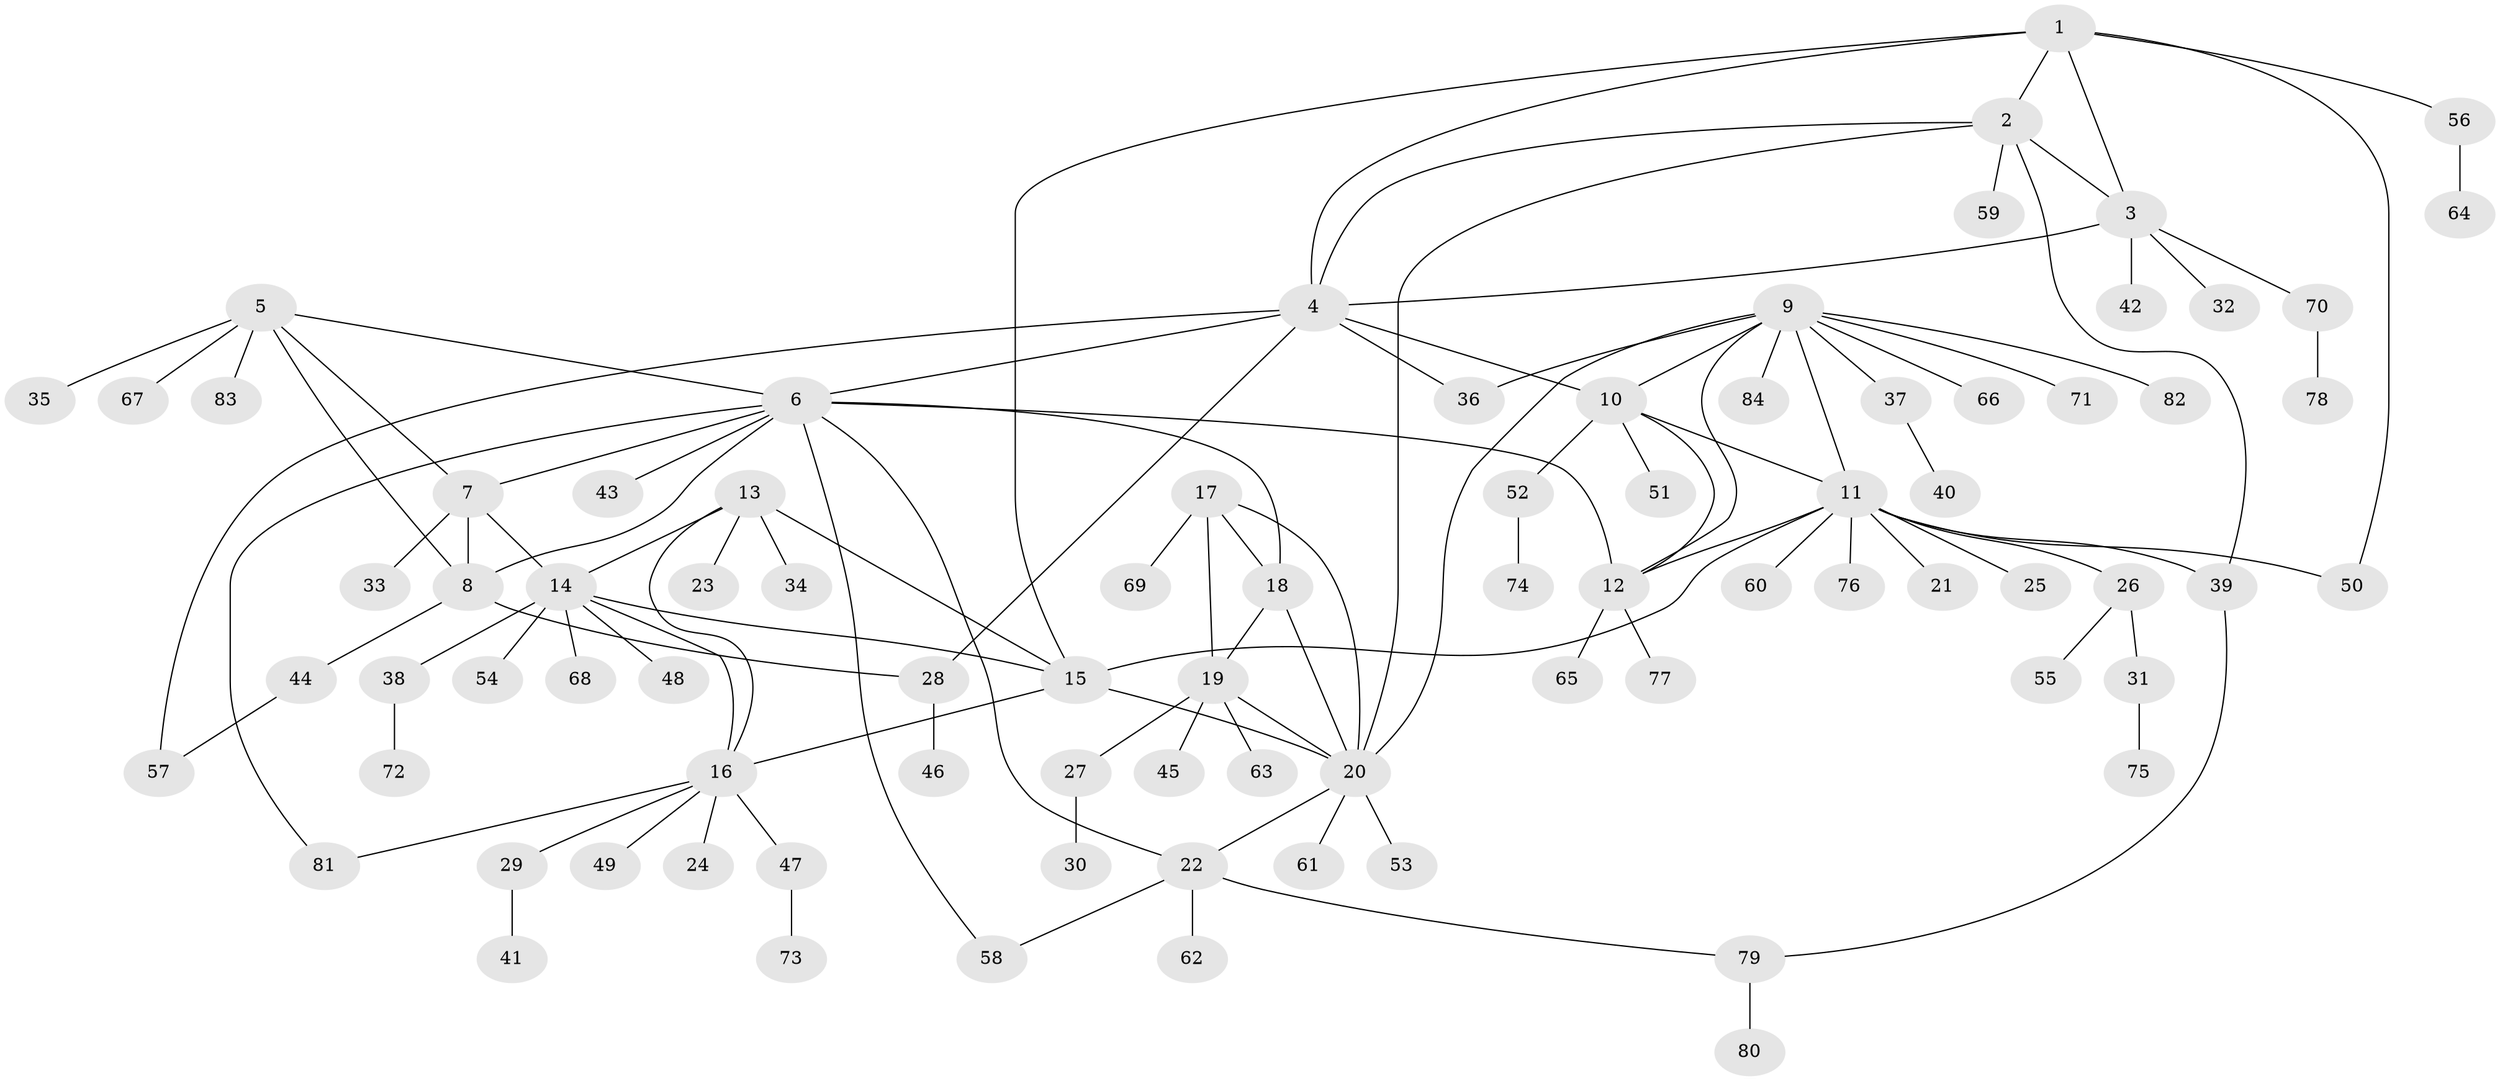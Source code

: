 // coarse degree distribution, {8: 0.03389830508474576, 5: 0.06779661016949153, 12: 0.05084745762711865, 4: 0.05084745762711865, 9: 0.01694915254237288, 3: 0.01694915254237288, 2: 0.13559322033898305, 6: 0.01694915254237288, 7: 0.01694915254237288, 1: 0.5932203389830508}
// Generated by graph-tools (version 1.1) at 2025/24/03/03/25 07:24:14]
// undirected, 84 vertices, 113 edges
graph export_dot {
graph [start="1"]
  node [color=gray90,style=filled];
  1;
  2;
  3;
  4;
  5;
  6;
  7;
  8;
  9;
  10;
  11;
  12;
  13;
  14;
  15;
  16;
  17;
  18;
  19;
  20;
  21;
  22;
  23;
  24;
  25;
  26;
  27;
  28;
  29;
  30;
  31;
  32;
  33;
  34;
  35;
  36;
  37;
  38;
  39;
  40;
  41;
  42;
  43;
  44;
  45;
  46;
  47;
  48;
  49;
  50;
  51;
  52;
  53;
  54;
  55;
  56;
  57;
  58;
  59;
  60;
  61;
  62;
  63;
  64;
  65;
  66;
  67;
  68;
  69;
  70;
  71;
  72;
  73;
  74;
  75;
  76;
  77;
  78;
  79;
  80;
  81;
  82;
  83;
  84;
  1 -- 2;
  1 -- 3;
  1 -- 4;
  1 -- 15;
  1 -- 50;
  1 -- 56;
  2 -- 3;
  2 -- 4;
  2 -- 20;
  2 -- 39;
  2 -- 59;
  3 -- 4;
  3 -- 32;
  3 -- 42;
  3 -- 70;
  4 -- 6;
  4 -- 10;
  4 -- 28;
  4 -- 36;
  4 -- 57;
  5 -- 6;
  5 -- 7;
  5 -- 8;
  5 -- 35;
  5 -- 67;
  5 -- 83;
  6 -- 7;
  6 -- 8;
  6 -- 12;
  6 -- 18;
  6 -- 22;
  6 -- 43;
  6 -- 58;
  6 -- 81;
  7 -- 8;
  7 -- 14;
  7 -- 33;
  8 -- 28;
  8 -- 44;
  9 -- 10;
  9 -- 11;
  9 -- 12;
  9 -- 20;
  9 -- 36;
  9 -- 37;
  9 -- 66;
  9 -- 71;
  9 -- 82;
  9 -- 84;
  10 -- 11;
  10 -- 12;
  10 -- 51;
  10 -- 52;
  11 -- 12;
  11 -- 15;
  11 -- 21;
  11 -- 25;
  11 -- 26;
  11 -- 39;
  11 -- 50;
  11 -- 60;
  11 -- 76;
  12 -- 65;
  12 -- 77;
  13 -- 14;
  13 -- 15;
  13 -- 16;
  13 -- 23;
  13 -- 34;
  14 -- 15;
  14 -- 16;
  14 -- 38;
  14 -- 48;
  14 -- 54;
  14 -- 68;
  15 -- 16;
  15 -- 20;
  16 -- 24;
  16 -- 29;
  16 -- 47;
  16 -- 49;
  16 -- 81;
  17 -- 18;
  17 -- 19;
  17 -- 20;
  17 -- 69;
  18 -- 19;
  18 -- 20;
  19 -- 20;
  19 -- 27;
  19 -- 45;
  19 -- 63;
  20 -- 22;
  20 -- 53;
  20 -- 61;
  22 -- 58;
  22 -- 62;
  22 -- 79;
  26 -- 31;
  26 -- 55;
  27 -- 30;
  28 -- 46;
  29 -- 41;
  31 -- 75;
  37 -- 40;
  38 -- 72;
  39 -- 79;
  44 -- 57;
  47 -- 73;
  52 -- 74;
  56 -- 64;
  70 -- 78;
  79 -- 80;
}
